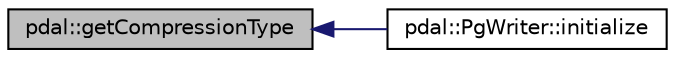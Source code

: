 digraph "pdal::getCompressionType"
{
  edge [fontname="Helvetica",fontsize="10",labelfontname="Helvetica",labelfontsize="10"];
  node [fontname="Helvetica",fontsize="10",shape=record];
  rankdir="LR";
  Node1 [label="pdal::getCompressionType",height=0.2,width=0.4,color="black", fillcolor="grey75", style="filled", fontcolor="black"];
  Node1 -> Node2 [dir="back",color="midnightblue",fontsize="10",style="solid",fontname="Helvetica"];
  Node2 [label="pdal::PgWriter::initialize",height=0.2,width=0.4,color="black", fillcolor="white", style="filled",URL="$classpdal_1_1PgWriter.html#ab63a5594b8c8f995d3a9d35f49e9a2f0"];
}
